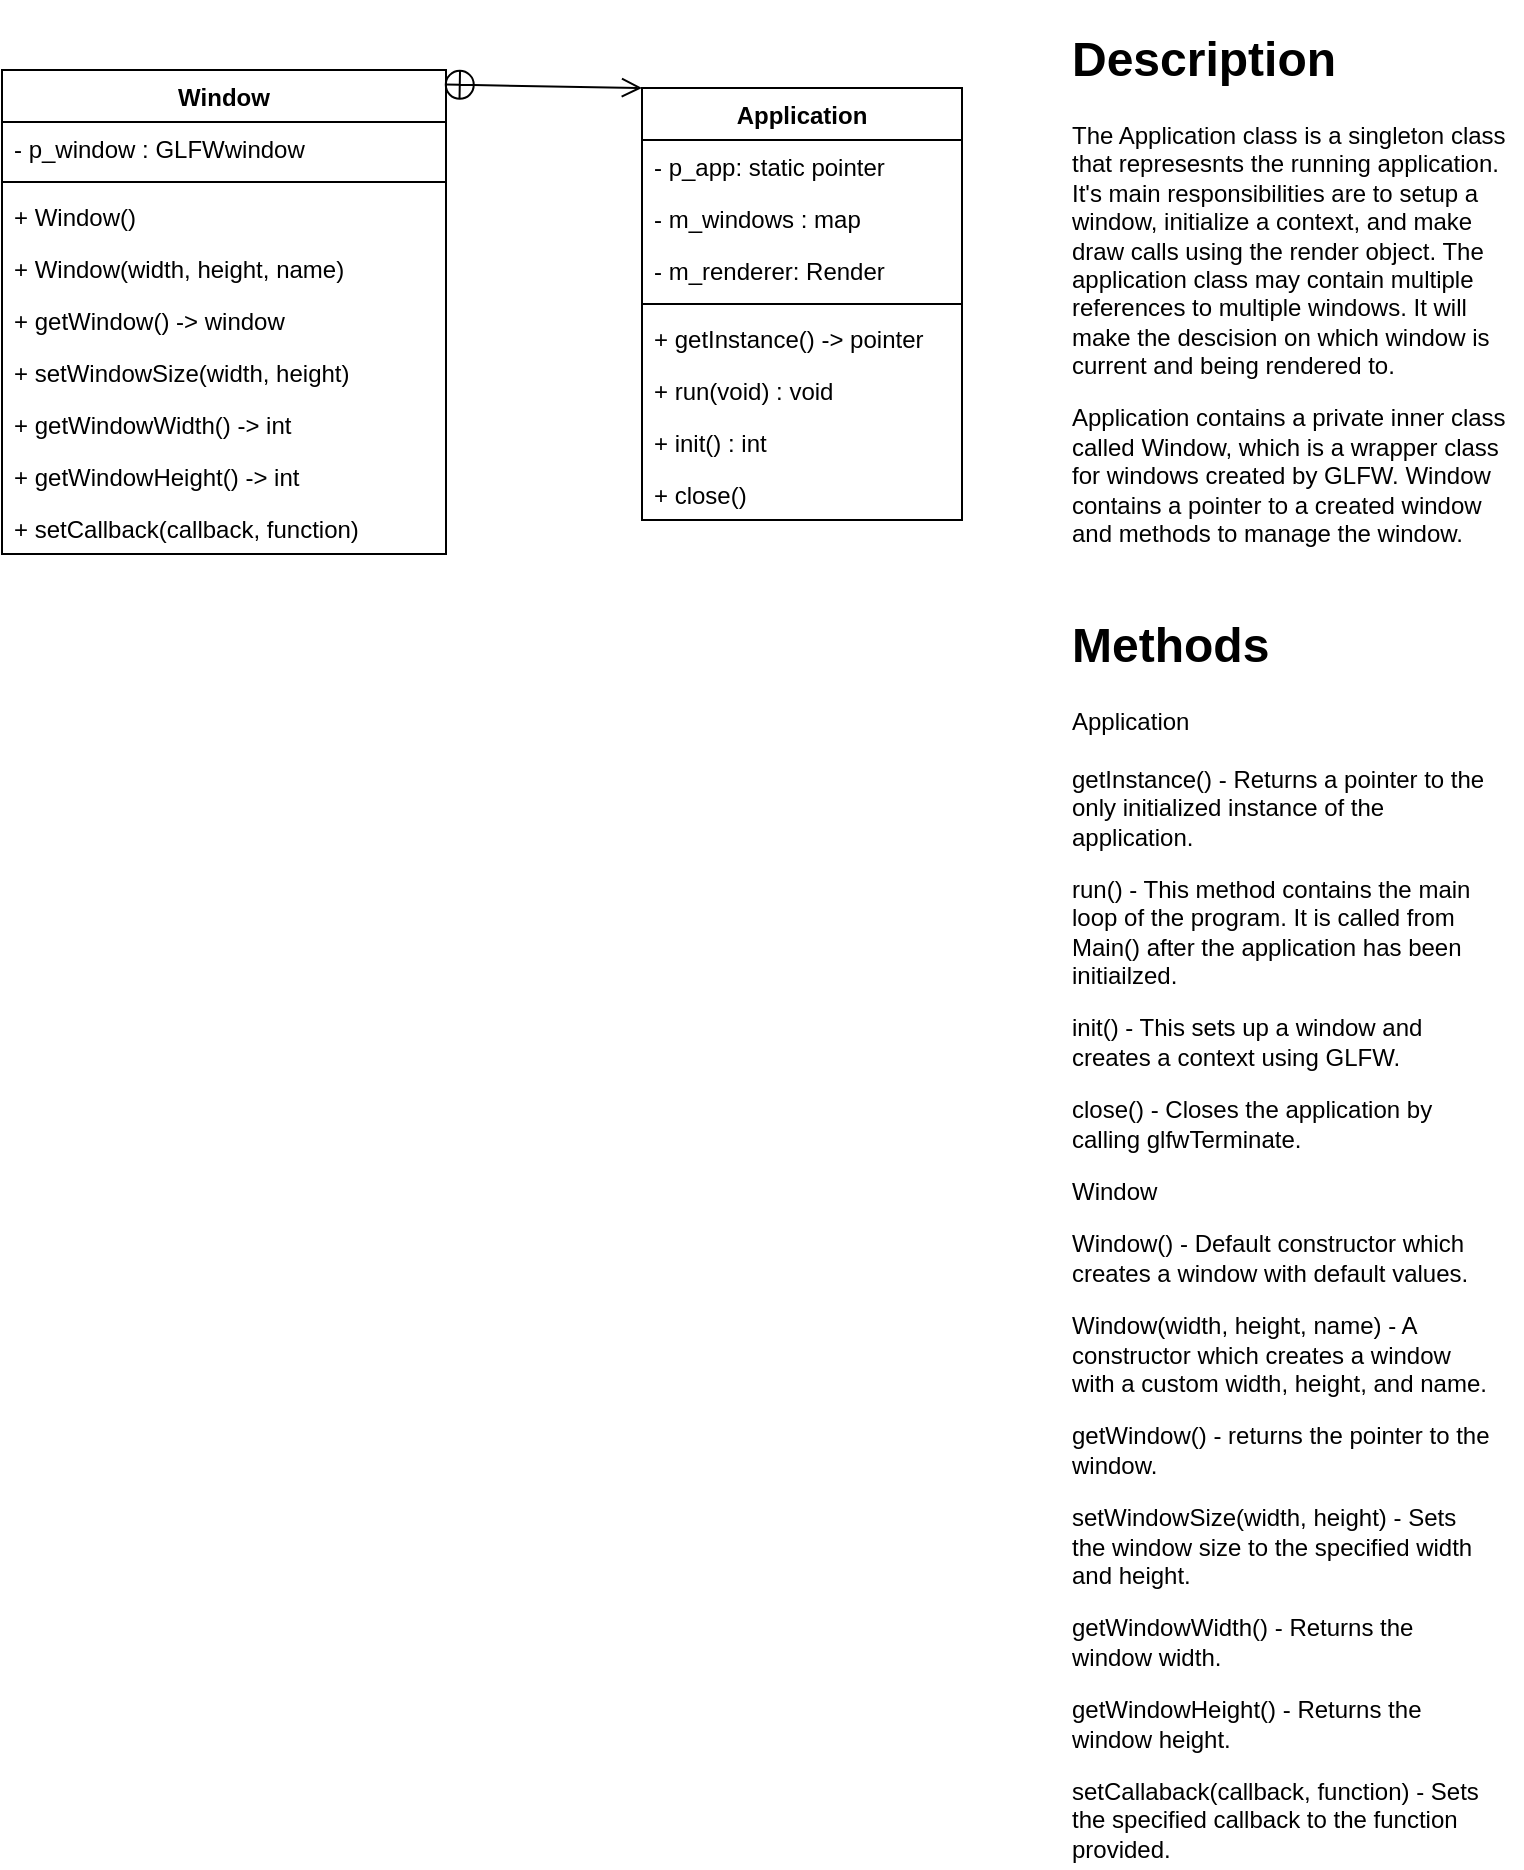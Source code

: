 <mxfile version="14.6.13" type="device"><diagram id="B-UCT03MfzOBXZK15o93" name="Page-1"><mxGraphModel dx="1086" dy="966" grid="1" gridSize="10" guides="1" tooltips="1" connect="1" arrows="1" fold="1" page="1" pageScale="1" pageWidth="850" pageHeight="1100" math="0" shadow="0"><root><mxCell id="0"/><mxCell id="1" parent="0"/><mxCell id="sKExEURvOzAZSrHq3mgf-1" value="Application" style="swimlane;fontStyle=1;align=center;verticalAlign=top;childLayout=stackLayout;horizontal=1;startSize=26;horizontalStack=0;resizeParent=1;resizeParentMax=0;resizeLast=0;collapsible=1;marginBottom=0;" parent="1" vertex="1"><mxGeometry x="360" y="90" width="160" height="216" as="geometry"/></mxCell><mxCell id="ImIigTWPrhZMSEbENgWO-2" value="- p_app: static pointer" style="text;strokeColor=none;fillColor=none;align=left;verticalAlign=top;spacingLeft=4;spacingRight=4;overflow=hidden;rotatable=0;points=[[0,0.5],[1,0.5]];portConstraint=eastwest;" vertex="1" parent="sKExEURvOzAZSrHq3mgf-1"><mxGeometry y="26" width="160" height="26" as="geometry"/></mxCell><mxCell id="S88RZfJ-TFmX9ct5Z12X-5" value="- m_windows : map" style="text;strokeColor=none;fillColor=none;align=left;verticalAlign=top;spacingLeft=4;spacingRight=4;overflow=hidden;rotatable=0;points=[[0,0.5],[1,0.5]];portConstraint=eastwest;" parent="sKExEURvOzAZSrHq3mgf-1" vertex="1"><mxGeometry y="52" width="160" height="26" as="geometry"/></mxCell><mxCell id="sKExEURvOzAZSrHq3mgf-2" value="- m_renderer: Render" style="text;strokeColor=none;fillColor=none;align=left;verticalAlign=top;spacingLeft=4;spacingRight=4;overflow=hidden;rotatable=0;points=[[0,0.5],[1,0.5]];portConstraint=eastwest;" parent="sKExEURvOzAZSrHq3mgf-1" vertex="1"><mxGeometry y="78" width="160" height="26" as="geometry"/></mxCell><mxCell id="sKExEURvOzAZSrHq3mgf-3" value="" style="line;strokeWidth=1;fillColor=none;align=left;verticalAlign=middle;spacingTop=-1;spacingLeft=3;spacingRight=3;rotatable=0;labelPosition=right;points=[];portConstraint=eastwest;" parent="sKExEURvOzAZSrHq3mgf-1" vertex="1"><mxGeometry y="104" width="160" height="8" as="geometry"/></mxCell><mxCell id="ImIigTWPrhZMSEbENgWO-3" value="+ getInstance() -&gt; pointer" style="text;strokeColor=none;fillColor=none;align=left;verticalAlign=top;spacingLeft=4;spacingRight=4;overflow=hidden;rotatable=0;points=[[0,0.5],[1,0.5]];portConstraint=eastwest;" vertex="1" parent="sKExEURvOzAZSrHq3mgf-1"><mxGeometry y="112" width="160" height="26" as="geometry"/></mxCell><mxCell id="sKExEURvOzAZSrHq3mgf-4" value="+ run(void) : void" style="text;strokeColor=none;fillColor=none;align=left;verticalAlign=top;spacingLeft=4;spacingRight=4;overflow=hidden;rotatable=0;points=[[0,0.5],[1,0.5]];portConstraint=eastwest;" parent="sKExEURvOzAZSrHq3mgf-1" vertex="1"><mxGeometry y="138" width="160" height="26" as="geometry"/></mxCell><mxCell id="ImIigTWPrhZMSEbENgWO-1" value="+ init() : int" style="text;strokeColor=none;fillColor=none;align=left;verticalAlign=top;spacingLeft=4;spacingRight=4;overflow=hidden;rotatable=0;points=[[0,0.5],[1,0.5]];portConstraint=eastwest;" vertex="1" parent="sKExEURvOzAZSrHq3mgf-1"><mxGeometry y="164" width="160" height="26" as="geometry"/></mxCell><mxCell id="sKExEURvOzAZSrHq3mgf-10" value="+ close()" style="text;strokeColor=none;fillColor=none;align=left;verticalAlign=top;spacingLeft=4;spacingRight=4;overflow=hidden;rotatable=0;points=[[0,0.5],[1,0.5]];portConstraint=eastwest;" parent="sKExEURvOzAZSrHq3mgf-1" vertex="1"><mxGeometry y="190" width="160" height="26" as="geometry"/></mxCell><mxCell id="sKExEURvOzAZSrHq3mgf-5" value="Window" style="swimlane;fontStyle=1;align=center;verticalAlign=top;childLayout=stackLayout;horizontal=1;startSize=26;horizontalStack=0;resizeParent=1;resizeParentMax=0;resizeLast=0;collapsible=1;marginBottom=0;" parent="1" vertex="1"><mxGeometry x="40" y="81" width="222" height="242" as="geometry"/></mxCell><mxCell id="sKExEURvOzAZSrHq3mgf-6" value="- p_window : GLFWwindow" style="text;strokeColor=none;fillColor=none;align=left;verticalAlign=top;spacingLeft=4;spacingRight=4;overflow=hidden;rotatable=0;points=[[0,0.5],[1,0.5]];portConstraint=eastwest;" parent="sKExEURvOzAZSrHq3mgf-5" vertex="1"><mxGeometry y="26" width="222" height="26" as="geometry"/></mxCell><mxCell id="sKExEURvOzAZSrHq3mgf-7" value="" style="line;strokeWidth=1;fillColor=none;align=left;verticalAlign=middle;spacingTop=-1;spacingLeft=3;spacingRight=3;rotatable=0;labelPosition=right;points=[];portConstraint=eastwest;" parent="sKExEURvOzAZSrHq3mgf-5" vertex="1"><mxGeometry y="52" width="222" height="8" as="geometry"/></mxCell><mxCell id="7Vs7CPUo1ASwWXf9FmxX-4" value="+ Window()" style="text;strokeColor=none;fillColor=none;align=left;verticalAlign=top;spacingLeft=4;spacingRight=4;overflow=hidden;rotatable=0;points=[[0,0.5],[1,0.5]];portConstraint=eastwest;" parent="sKExEURvOzAZSrHq3mgf-5" vertex="1"><mxGeometry y="60" width="222" height="26" as="geometry"/></mxCell><mxCell id="7Vs7CPUo1ASwWXf9FmxX-6" value="+ Window(width, height, name)" style="text;strokeColor=none;fillColor=none;align=left;verticalAlign=top;spacingLeft=4;spacingRight=4;overflow=hidden;rotatable=0;points=[[0,0.5],[1,0.5]];portConstraint=eastwest;" parent="sKExEURvOzAZSrHq3mgf-5" vertex="1"><mxGeometry y="86" width="222" height="26" as="geometry"/></mxCell><mxCell id="sKExEURvOzAZSrHq3mgf-8" value="+ getWindow() -&gt; window" style="text;strokeColor=none;fillColor=none;align=left;verticalAlign=top;spacingLeft=4;spacingRight=4;overflow=hidden;rotatable=0;points=[[0,0.5],[1,0.5]];portConstraint=eastwest;" parent="sKExEURvOzAZSrHq3mgf-5" vertex="1"><mxGeometry y="112" width="222" height="26" as="geometry"/></mxCell><mxCell id="7Vs7CPUo1ASwWXf9FmxX-10" value="+ setWindowSize(width, height)" style="text;strokeColor=none;fillColor=none;align=left;verticalAlign=top;spacingLeft=4;spacingRight=4;overflow=hidden;rotatable=0;points=[[0,0.5],[1,0.5]];portConstraint=eastwest;" parent="sKExEURvOzAZSrHq3mgf-5" vertex="1"><mxGeometry y="138" width="222" height="26" as="geometry"/></mxCell><mxCell id="7Vs7CPUo1ASwWXf9FmxX-11" value="+ getWindowWidth() -&gt; int " style="text;strokeColor=none;fillColor=none;align=left;verticalAlign=top;spacingLeft=4;spacingRight=4;overflow=hidden;rotatable=0;points=[[0,0.5],[1,0.5]];portConstraint=eastwest;" parent="sKExEURvOzAZSrHq3mgf-5" vertex="1"><mxGeometry y="164" width="222" height="26" as="geometry"/></mxCell><mxCell id="6A0vUQ-u8p-lcVwiRPsE-1" value="+ getWindowHeight() -&gt; int " style="text;strokeColor=none;fillColor=none;align=left;verticalAlign=top;spacingLeft=4;spacingRight=4;overflow=hidden;rotatable=0;points=[[0,0.5],[1,0.5]];portConstraint=eastwest;" parent="sKExEURvOzAZSrHq3mgf-5" vertex="1"><mxGeometry y="190" width="222" height="26" as="geometry"/></mxCell><mxCell id="7Vs7CPUo1ASwWXf9FmxX-12" value="+ setCallback(callback, function)" style="text;strokeColor=none;fillColor=none;align=left;verticalAlign=top;spacingLeft=4;spacingRight=4;overflow=hidden;rotatable=0;points=[[0,0.5],[1,0.5]];portConstraint=eastwest;" parent="sKExEURvOzAZSrHq3mgf-5" vertex="1"><mxGeometry y="216" width="222" height="26" as="geometry"/></mxCell><mxCell id="S88RZfJ-TFmX9ct5Z12X-2" value="" style="endArrow=open;startArrow=circlePlus;endFill=0;startFill=0;endSize=8;html=1;exitX=0.995;exitY=0.03;exitDx=0;exitDy=0;exitPerimeter=0;entryX=0;entryY=0;entryDx=0;entryDy=0;" parent="1" source="sKExEURvOzAZSrHq3mgf-5" target="sKExEURvOzAZSrHq3mgf-1" edge="1"><mxGeometry width="160" relative="1" as="geometry"><mxPoint x="210" y="80" as="sourcePoint"/><mxPoint x="460" y="360" as="targetPoint"/></mxGeometry></mxCell><mxCell id="S88RZfJ-TFmX9ct5Z12X-3" value="&lt;h1&gt;Description&lt;/h1&gt;&lt;p&gt;The Application class is a singleton class that represesnts the running application. It's main responsibilities are to setup a window, initialize a context, and make draw calls using the render object. The application class may contain multiple references to multiple windows. It will make the descision on which window is current and being rendered to.&lt;/p&gt;&lt;p&gt;Application contains a private inner class called Window, which is a wrapper class for windows created by GLFW. Window contains a pointer to a created window and methods to manage the window.&lt;/p&gt;" style="text;html=1;strokeColor=none;fillColor=none;spacing=5;spacingTop=-20;whiteSpace=wrap;overflow=hidden;rounded=0;" parent="1" vertex="1"><mxGeometry x="570" y="56" width="230" height="264" as="geometry"/></mxCell><mxCell id="S88RZfJ-TFmX9ct5Z12X-4" value="&lt;h1&gt;Methods&lt;/h1&gt;&lt;div&gt;Application&lt;/div&gt;&lt;div&gt;&lt;br&gt;&lt;/div&gt;&lt;div&gt;getInstance() - Returns a pointer to the only initialized instance of the application.&lt;/div&gt;&lt;p&gt;run() - This method contains the main loop of the program. It is called from Main() after the application has been initiailzed.&lt;/p&gt;&lt;p&gt;init() - This sets up a window and creates a context using GLFW.&lt;/p&gt;&lt;p&gt;close() - Closes the application by calling glfwTerminate.&lt;/p&gt;&lt;p&gt;Window&lt;/p&gt;&lt;p&gt;Window() - Default constructor which creates a window with default values.&lt;/p&gt;&lt;p&gt;Window(width, height, name) - A constructor which creates a window with a custom width, height, and name.&lt;/p&gt;&lt;p&gt;getWindow() - returns the pointer to the window.&lt;/p&gt;&lt;p&gt;setWindowSize(width, height) - Sets the window size to the specified width and height.&lt;/p&gt;&lt;p&gt;getWindowWidth() - Returns the window width.&lt;/p&gt;&lt;p&gt;getWindowHeight() - Returns the window height.&lt;/p&gt;&lt;p&gt;setCallaback(callback, function) - Sets the specified callback to the function provided.&lt;/p&gt;" style="text;html=1;strokeColor=none;fillColor=none;spacing=5;spacingTop=-20;whiteSpace=wrap;overflow=hidden;rounded=0;" parent="1" vertex="1"><mxGeometry x="570" y="349" width="220" height="631" as="geometry"/></mxCell></root></mxGraphModel></diagram></mxfile>